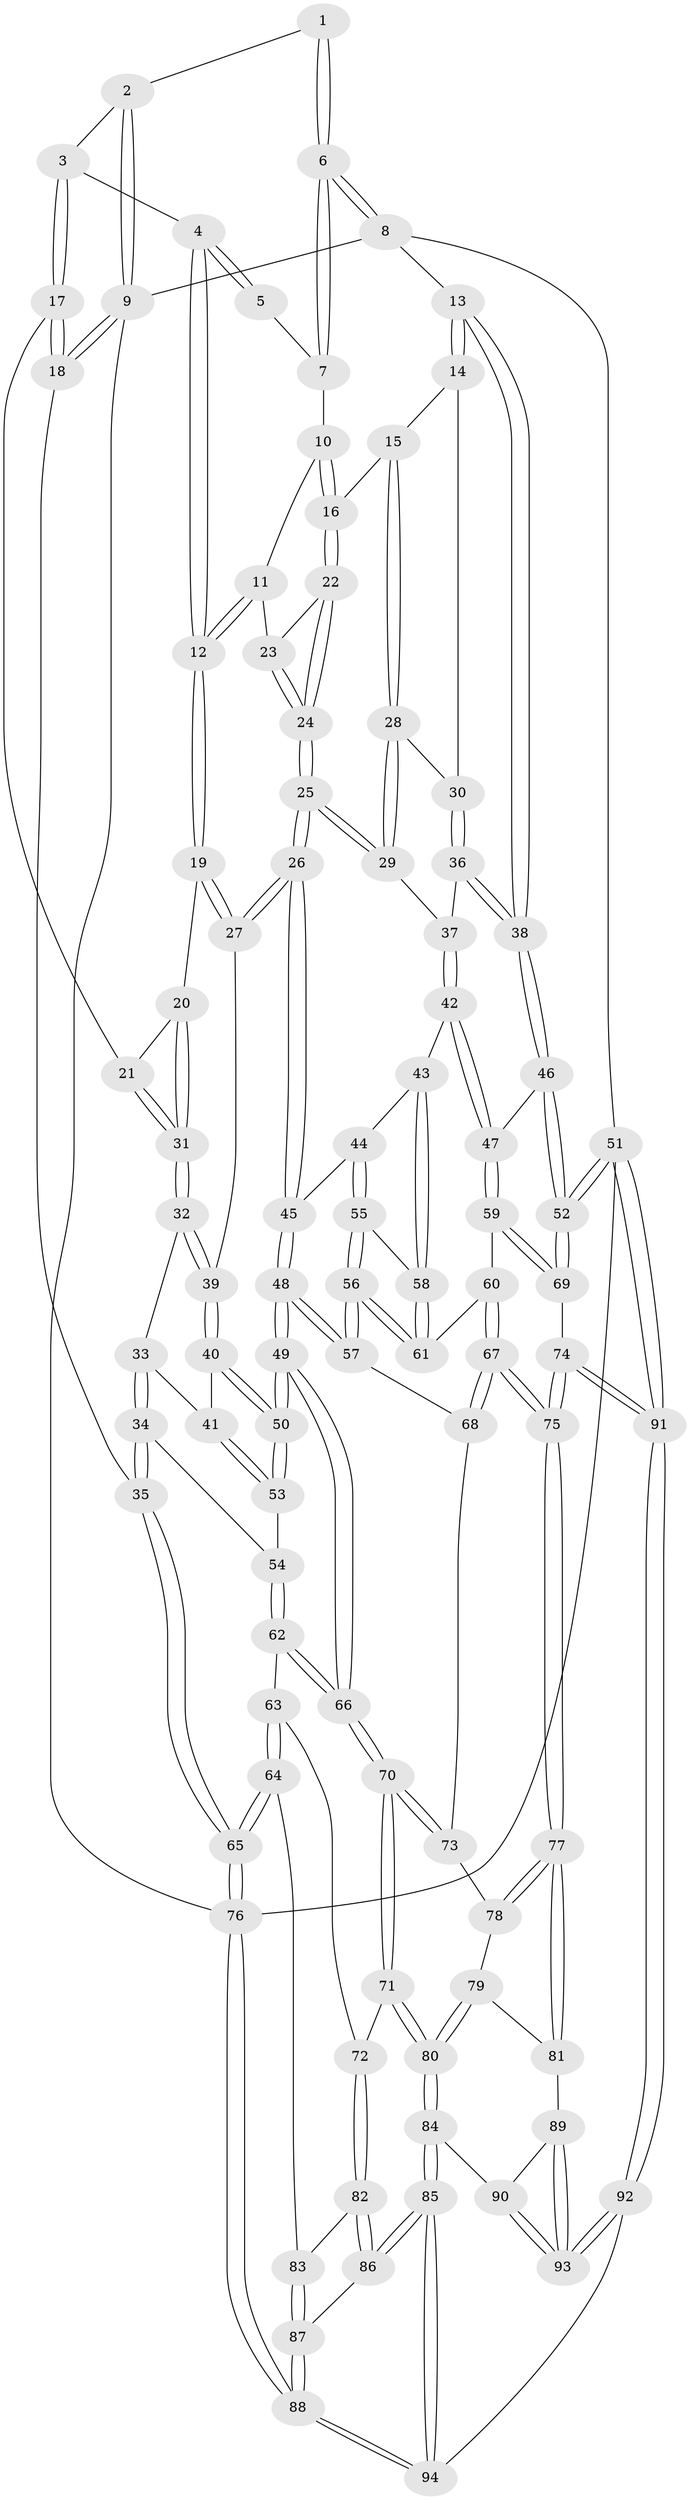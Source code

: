// coarse degree distribution, {2: 0.0425531914893617, 4: 0.40425531914893614, 5: 0.2978723404255319, 3: 0.0851063829787234, 6: 0.06382978723404255, 7: 0.0851063829787234, 8: 0.02127659574468085}
// Generated by graph-tools (version 1.1) at 2025/04/03/04/25 22:04:56]
// undirected, 94 vertices, 232 edges
graph export_dot {
graph [start="1"]
  node [color=gray90,style=filled];
  1 [pos="+0.7755191812209369+0"];
  2 [pos="+0.17428095095379836+0"];
  3 [pos="+0.23152134644177075+0.036369041679379106"];
  4 [pos="+0.3185343654395067+0.13095578827605625"];
  5 [pos="+0.48010477507616023+0.07870581068040605"];
  6 [pos="+1+0"];
  7 [pos="+0.638294912609883+0.14609046526776379"];
  8 [pos="+1+0"];
  9 [pos="+0+0"];
  10 [pos="+0.6356468589482347+0.1504487436047896"];
  11 [pos="+0.44084111121971925+0.22241738993591523"];
  12 [pos="+0.36110651735812577+0.21540887643955267"];
  13 [pos="+1+0"];
  14 [pos="+0.8151201469547542+0.2626615195939078"];
  15 [pos="+0.6477608651517311+0.2797974577777827"];
  16 [pos="+0.6393559440174398+0.2732089780462864"];
  17 [pos="+0.08016974292491474+0.26736357859644855"];
  18 [pos="+0+0.3662809802435484"];
  19 [pos="+0.3466586880942257+0.3109142149085187"];
  20 [pos="+0.26936130259751057+0.342964996115432"];
  21 [pos="+0.09100234815406566+0.28026250612644027"];
  22 [pos="+0.5986030692293283+0.29809504826331684"];
  23 [pos="+0.4913236467392994+0.26020932887318204"];
  24 [pos="+0.5541273330724941+0.4036968267132458"];
  25 [pos="+0.5430580440131955+0.4759190686324042"];
  26 [pos="+0.5271102248824266+0.4895591079384"];
  27 [pos="+0.4005462088107961+0.43840689351275536"];
  28 [pos="+0.6940346570296196+0.3651249305859977"];
  29 [pos="+0.5724133262082419+0.4681547019817594"];
  30 [pos="+0.7469737510354231+0.3750185465600319"];
  31 [pos="+0.16044752957143907+0.4342334123948758"];
  32 [pos="+0.15367442581511953+0.45695992602274826"];
  33 [pos="+0.13676718601116128+0.4768406893407803"];
  34 [pos="+0.07485835163686312+0.5070886919830965"];
  35 [pos="+0+0.5321467226166591"];
  36 [pos="+0.7934355817314014+0.46395493557849316"];
  37 [pos="+0.7653720525890852+0.5000312046210532"];
  38 [pos="+1+0.4213929436151309"];
  39 [pos="+0.3400740196046253+0.49686141505179393"];
  40 [pos="+0.30816154788968614+0.5757778665140693"];
  41 [pos="+0.22062763962081428+0.5628827675802066"];
  42 [pos="+0.760245199387163+0.5880118193545424"];
  43 [pos="+0.6591064355128975+0.6093402569442905"];
  44 [pos="+0.538315554626201+0.5300794026116755"];
  45 [pos="+0.5313047376147768+0.5177263197726816"];
  46 [pos="+1+0.5132876970763951"];
  47 [pos="+0.8267809359035886+0.6730964852597059"];
  48 [pos="+0.3580690111750804+0.7048402402490992"];
  49 [pos="+0.3438577278145242+0.7084063152862228"];
  50 [pos="+0.3191540335603902+0.644171096293611"];
  51 [pos="+1+1"];
  52 [pos="+1+1"];
  53 [pos="+0.18075749299831653+0.6257368908369333"];
  54 [pos="+0.1613035069527985+0.6375422951649149"];
  55 [pos="+0.5400477891875072+0.6387542524654115"];
  56 [pos="+0.5368307475527926+0.7078604068389054"];
  57 [pos="+0.5245206594766577+0.7355452350642553"];
  58 [pos="+0.6523016120288567+0.6717992004288384"];
  59 [pos="+0.8161140547547329+0.7190029251891622"];
  60 [pos="+0.6715670747257141+0.7100444871863497"];
  61 [pos="+0.6521147372121574+0.6781917775734154"];
  62 [pos="+0.14958243559335216+0.6954744805915385"];
  63 [pos="+0.10661290825475922+0.7267108309277022"];
  64 [pos="+0+0.7309314231871283"];
  65 [pos="+0+0.6854796421533543"];
  66 [pos="+0.33129613806675545+0.728960832889083"];
  67 [pos="+0.5976352086029143+0.8528891371335758"];
  68 [pos="+0.524851490098491+0.7362644855204967"];
  69 [pos="+0.8304092528190561+0.8060197647936185"];
  70 [pos="+0.32708353008370167+0.7620010384922427"];
  71 [pos="+0.312791114801295+0.7982036513188875"];
  72 [pos="+0.17929131502892184+0.8308717133186445"];
  73 [pos="+0.4386663390684698+0.8224959034996582"];
  74 [pos="+0.6098176577846103+0.8793497386356233"];
  75 [pos="+0.6016701800218718+0.8712405724121649"];
  76 [pos="+0+1"];
  77 [pos="+0.5175292163872676+0.88331121072207"];
  78 [pos="+0.44848736174568155+0.8343334401987855"];
  79 [pos="+0.40897020853724636+0.8709333603622805"];
  80 [pos="+0.3271311250396845+0.8776659651445246"];
  81 [pos="+0.4993663109486525+0.893234635050453"];
  82 [pos="+0.14650537609132924+0.8998397017496678"];
  83 [pos="+0.055747241936013686+0.8705116546962707"];
  84 [pos="+0.3254247617014438+0.9233669864306838"];
  85 [pos="+0.26896025005253915+1"];
  86 [pos="+0.1506882921772118+0.9121758217363558"];
  87 [pos="+0.0025438919661434386+1"];
  88 [pos="+0+1"];
  89 [pos="+0.4807573977421438+0.9091971370425674"];
  90 [pos="+0.408638272419075+0.9307033628439533"];
  91 [pos="+0.6791721614203872+1"];
  92 [pos="+0.4746997888243574+1"];
  93 [pos="+0.4561764132294062+1"];
  94 [pos="+0.2800214409869392+1"];
  1 -- 2;
  1 -- 6;
  1 -- 6;
  2 -- 3;
  2 -- 9;
  2 -- 9;
  3 -- 4;
  3 -- 17;
  3 -- 17;
  4 -- 5;
  4 -- 5;
  4 -- 12;
  4 -- 12;
  5 -- 7;
  6 -- 7;
  6 -- 7;
  6 -- 8;
  6 -- 8;
  7 -- 10;
  8 -- 9;
  8 -- 13;
  8 -- 51;
  9 -- 18;
  9 -- 18;
  9 -- 76;
  10 -- 11;
  10 -- 16;
  10 -- 16;
  11 -- 12;
  11 -- 12;
  11 -- 23;
  12 -- 19;
  12 -- 19;
  13 -- 14;
  13 -- 14;
  13 -- 38;
  13 -- 38;
  14 -- 15;
  14 -- 30;
  15 -- 16;
  15 -- 28;
  15 -- 28;
  16 -- 22;
  16 -- 22;
  17 -- 18;
  17 -- 18;
  17 -- 21;
  18 -- 35;
  19 -- 20;
  19 -- 27;
  19 -- 27;
  20 -- 21;
  20 -- 31;
  20 -- 31;
  21 -- 31;
  21 -- 31;
  22 -- 23;
  22 -- 24;
  22 -- 24;
  23 -- 24;
  23 -- 24;
  24 -- 25;
  24 -- 25;
  25 -- 26;
  25 -- 26;
  25 -- 29;
  25 -- 29;
  26 -- 27;
  26 -- 27;
  26 -- 45;
  26 -- 45;
  27 -- 39;
  28 -- 29;
  28 -- 29;
  28 -- 30;
  29 -- 37;
  30 -- 36;
  30 -- 36;
  31 -- 32;
  31 -- 32;
  32 -- 33;
  32 -- 39;
  32 -- 39;
  33 -- 34;
  33 -- 34;
  33 -- 41;
  34 -- 35;
  34 -- 35;
  34 -- 54;
  35 -- 65;
  35 -- 65;
  36 -- 37;
  36 -- 38;
  36 -- 38;
  37 -- 42;
  37 -- 42;
  38 -- 46;
  38 -- 46;
  39 -- 40;
  39 -- 40;
  40 -- 41;
  40 -- 50;
  40 -- 50;
  41 -- 53;
  41 -- 53;
  42 -- 43;
  42 -- 47;
  42 -- 47;
  43 -- 44;
  43 -- 58;
  43 -- 58;
  44 -- 45;
  44 -- 55;
  44 -- 55;
  45 -- 48;
  45 -- 48;
  46 -- 47;
  46 -- 52;
  46 -- 52;
  47 -- 59;
  47 -- 59;
  48 -- 49;
  48 -- 49;
  48 -- 57;
  48 -- 57;
  49 -- 50;
  49 -- 50;
  49 -- 66;
  49 -- 66;
  50 -- 53;
  50 -- 53;
  51 -- 52;
  51 -- 52;
  51 -- 91;
  51 -- 91;
  51 -- 76;
  52 -- 69;
  52 -- 69;
  53 -- 54;
  54 -- 62;
  54 -- 62;
  55 -- 56;
  55 -- 56;
  55 -- 58;
  56 -- 57;
  56 -- 57;
  56 -- 61;
  56 -- 61;
  57 -- 68;
  58 -- 61;
  58 -- 61;
  59 -- 60;
  59 -- 69;
  59 -- 69;
  60 -- 61;
  60 -- 67;
  60 -- 67;
  62 -- 63;
  62 -- 66;
  62 -- 66;
  63 -- 64;
  63 -- 64;
  63 -- 72;
  64 -- 65;
  64 -- 65;
  64 -- 83;
  65 -- 76;
  65 -- 76;
  66 -- 70;
  66 -- 70;
  67 -- 68;
  67 -- 68;
  67 -- 75;
  67 -- 75;
  68 -- 73;
  69 -- 74;
  70 -- 71;
  70 -- 71;
  70 -- 73;
  70 -- 73;
  71 -- 72;
  71 -- 80;
  71 -- 80;
  72 -- 82;
  72 -- 82;
  73 -- 78;
  74 -- 75;
  74 -- 75;
  74 -- 91;
  74 -- 91;
  75 -- 77;
  75 -- 77;
  76 -- 88;
  76 -- 88;
  77 -- 78;
  77 -- 78;
  77 -- 81;
  77 -- 81;
  78 -- 79;
  79 -- 80;
  79 -- 80;
  79 -- 81;
  80 -- 84;
  80 -- 84;
  81 -- 89;
  82 -- 83;
  82 -- 86;
  82 -- 86;
  83 -- 87;
  83 -- 87;
  84 -- 85;
  84 -- 85;
  84 -- 90;
  85 -- 86;
  85 -- 86;
  85 -- 94;
  85 -- 94;
  86 -- 87;
  87 -- 88;
  87 -- 88;
  88 -- 94;
  88 -- 94;
  89 -- 90;
  89 -- 93;
  89 -- 93;
  90 -- 93;
  90 -- 93;
  91 -- 92;
  91 -- 92;
  92 -- 93;
  92 -- 93;
  92 -- 94;
}
